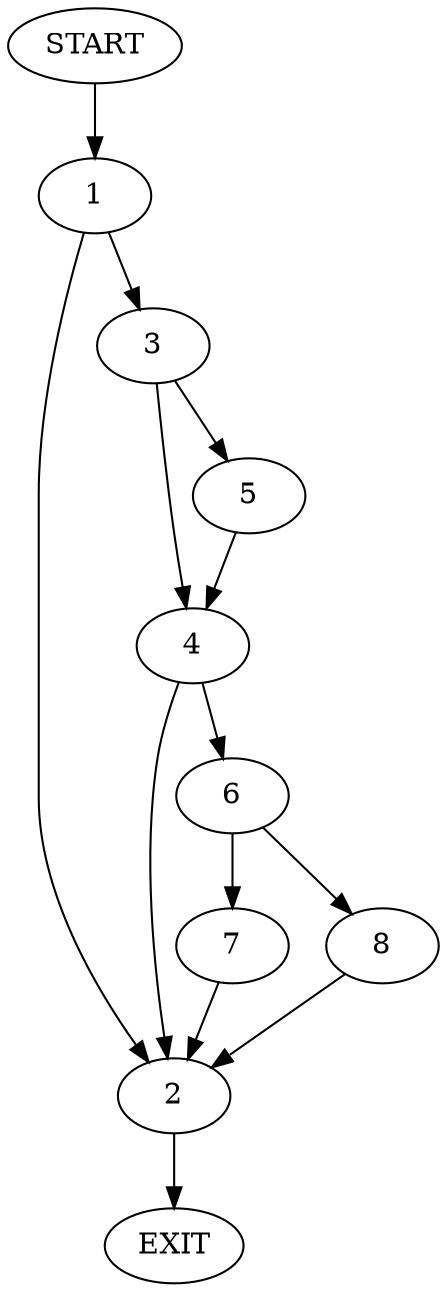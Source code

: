 digraph {
0 [label="START"]
9 [label="EXIT"]
0 -> 1
1 -> 2
1 -> 3
3 -> 4
3 -> 5
2 -> 9
5 -> 4
4 -> 2
4 -> 6
6 -> 7
6 -> 8
8 -> 2
7 -> 2
}

